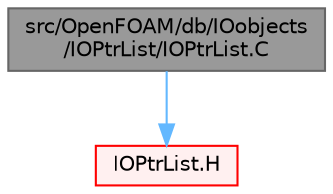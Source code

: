 digraph "src/OpenFOAM/db/IOobjects/IOPtrList/IOPtrList.C"
{
 // LATEX_PDF_SIZE
  bgcolor="transparent";
  edge [fontname=Helvetica,fontsize=10,labelfontname=Helvetica,labelfontsize=10];
  node [fontname=Helvetica,fontsize=10,shape=box,height=0.2,width=0.4];
  Node1 [id="Node000001",label="src/OpenFOAM/db/IOobjects\l/IOPtrList/IOPtrList.C",height=0.2,width=0.4,color="gray40", fillcolor="grey60", style="filled", fontcolor="black",tooltip=" "];
  Node1 -> Node2 [id="edge1_Node000001_Node000002",color="steelblue1",style="solid",tooltip=" "];
  Node2 [id="Node000002",label="IOPtrList.H",height=0.2,width=0.4,color="red", fillcolor="#FFF0F0", style="filled",URL="$IOPtrList_8H.html",tooltip=" "];
}
